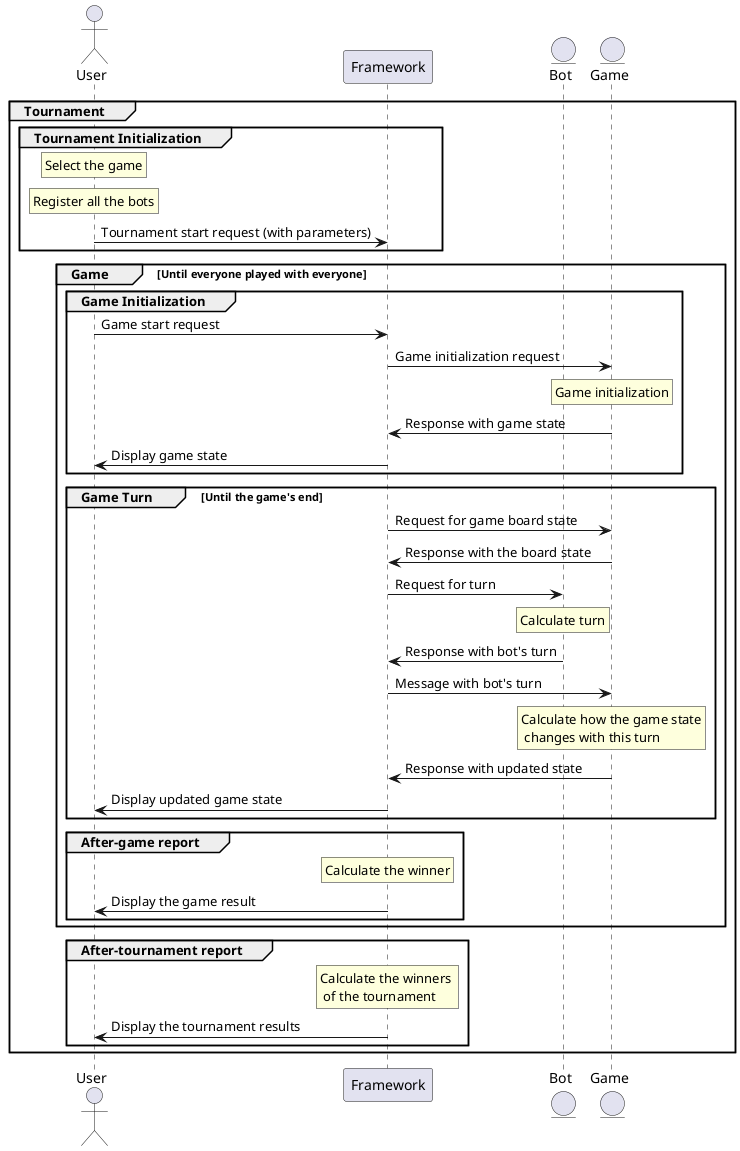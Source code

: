 @startuml Tournament sequence diagram
actor User
participant Framework
entity Bot
entity Game

group Tournament

    group Tournament Initialization
        rnote over User : Select the game
        rnote over User : Register all the bots
        User -> Framework : Tournament start request (with parameters)
    end

    group Game [Until everyone played with everyone]

        group Game Initialization
            User -> Framework : Game start request
            Framework -> Game : Game initialization request
            rnote over Game : Game initialization
            Game -> Framework : Response with game state
            Framework -> User : Display game state
        end

        group Game Turn [Until the game's end]
            Framework -> Game : Request for game board state
            Game -> Framework : Response with the board state
            Framework -> Bot : Request for turn
            rnote over Bot : Calculate turn
            Bot -> Framework : Response with bot's turn
            Framework -> Game : Message with bot's turn
            rnote over Game : Calculate how the game state\n changes with this turn
            Game -> Framework : Response with updated state
            Framework -> User : Display updated game state
        end

        group After-game report
            rnote over Framework : Calculate the winner
            Framework -> User : Display the game result
        end
    end

    group After-tournament report
        rnote over Framework : Calculate the winners \n of the tournament
        Framework -> User : Display the tournament results
    end

end
@enduml
